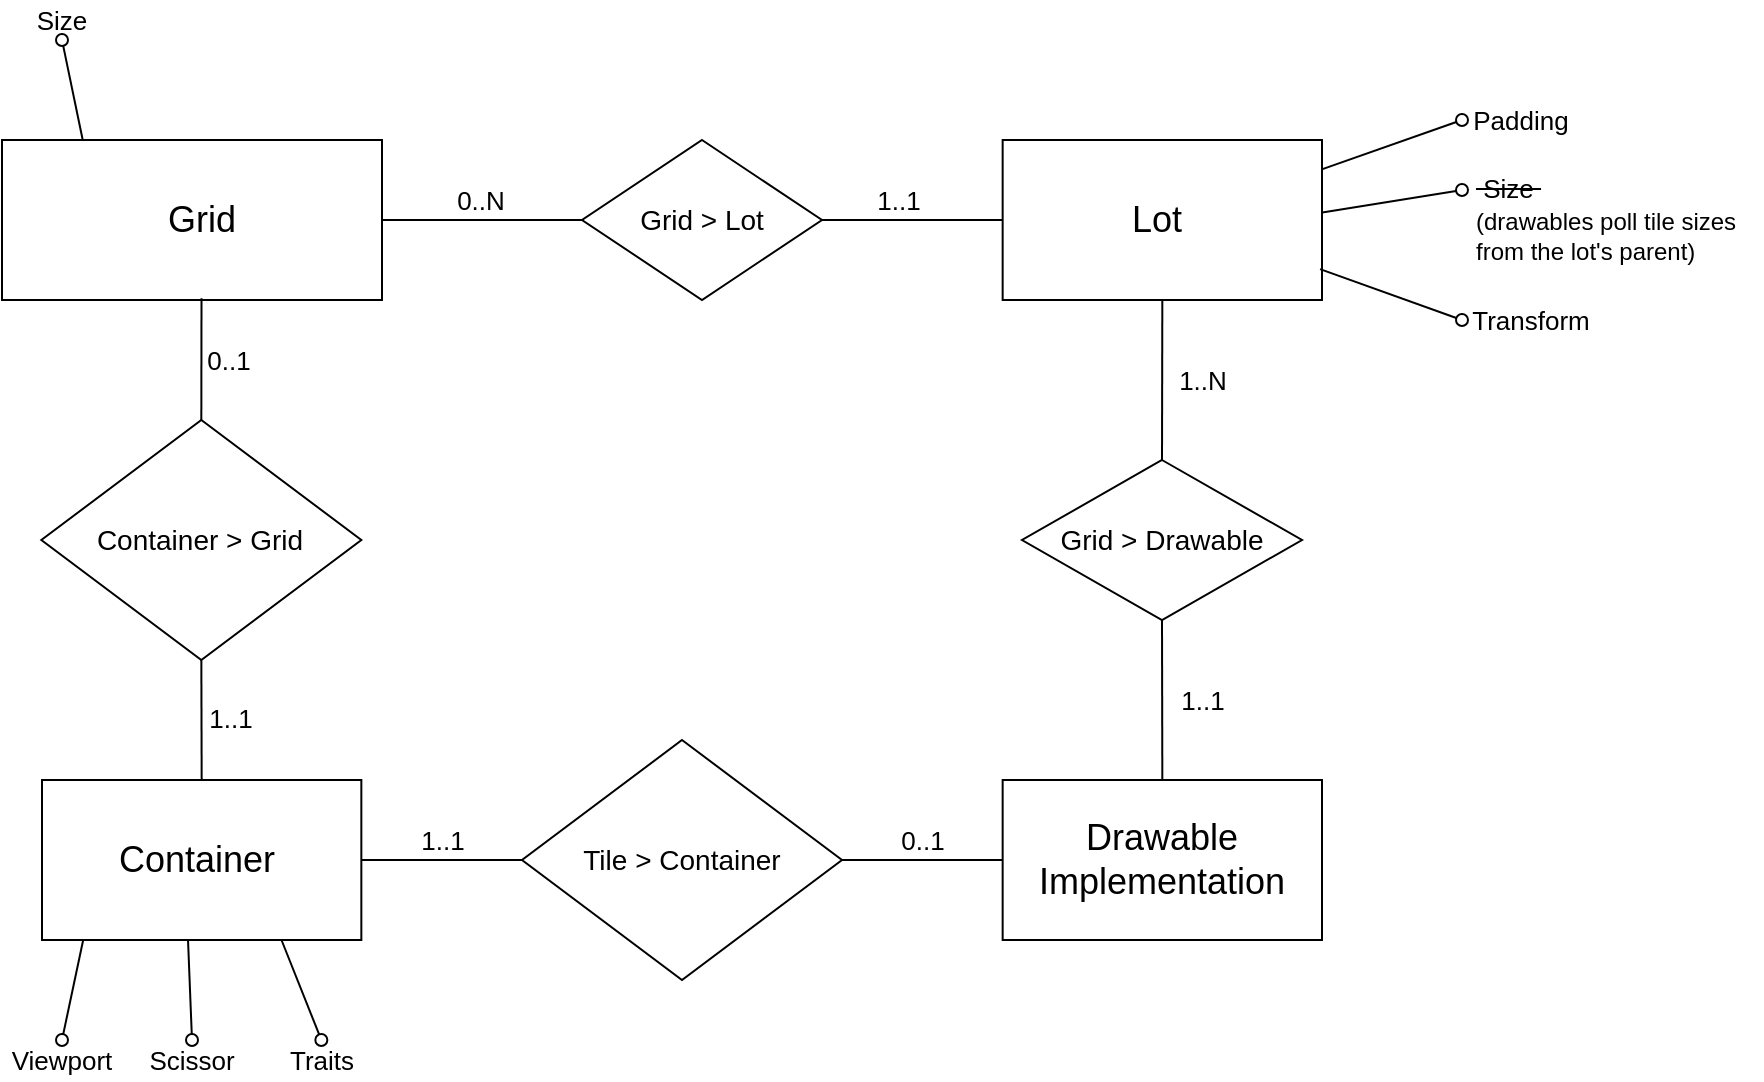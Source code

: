 <mxfile version="19.0.2" type="device"><diagram id="W0QUQjdDogGGCXk3K_v2" name="Page-1"><mxGraphModel dx="678" dy="705" grid="1" gridSize="10" guides="1" tooltips="1" connect="1" arrows="1" fold="1" page="1" pageScale="1" pageWidth="850" pageHeight="1100" math="0" shadow="0"><root><mxCell id="0"/><mxCell id="1" parent="0"/><mxCell id="bjyOvznsDQSHFZ44LQ3w-9" value="" style="endArrow=oval;html=1;rounded=0;fontSize=18;endFill=0;exitX=0.13;exitY=0.991;exitDx=0;exitDy=0;exitPerimeter=0;entryX=0.5;entryY=0;entryDx=0;entryDy=0;" edge="1" parent="1" target="bjyOvznsDQSHFZ44LQ3w-11" source="Di94l-wS998mliaM3AcQ-60"><mxGeometry width="50" height="50" relative="1" as="geometry"><mxPoint x="57.85" y="630.72" as="sourcePoint"/><mxPoint x="25" y="820" as="targetPoint"/></mxGeometry></mxCell><mxCell id="bjyOvznsDQSHFZ44LQ3w-10" value="" style="endArrow=oval;html=1;rounded=0;fontSize=18;endFill=0;exitX=0.457;exitY=0.988;exitDx=0;exitDy=0;exitPerimeter=0;entryX=0.5;entryY=0;entryDx=0;entryDy=0;" edge="1" parent="1" target="bjyOvznsDQSHFZ44LQ3w-12" source="Di94l-wS998mliaM3AcQ-60"><mxGeometry width="50" height="50" relative="1" as="geometry"><mxPoint x="122.07" y="630.96" as="sourcePoint"/><mxPoint x="35" y="830" as="targetPoint"/></mxGeometry></mxCell><mxCell id="Di94l-wS998mliaM3AcQ-13" value="" style="endArrow=oval;html=1;rounded=0;fontSize=18;endFill=0;exitX=0.213;exitY=0.006;exitDx=0;exitDy=0;exitPerimeter=0;entryX=0.5;entryY=1;entryDx=0;entryDy=0;" parent="1" source="Di94l-wS998mliaM3AcQ-11" target="Di94l-wS998mliaM3AcQ-14" edge="1"><mxGeometry width="50" height="50" relative="1" as="geometry"><mxPoint x="60" y="270" as="sourcePoint"/><mxPoint x="60" y="270" as="targetPoint"/></mxGeometry></mxCell><mxCell id="Di94l-wS998mliaM3AcQ-33" value="" style="endArrow=oval;html=1;rounded=0;fontSize=18;endFill=0;exitX=0.997;exitY=0.185;exitDx=0;exitDy=0;exitPerimeter=0;entryX=0;entryY=0.5;entryDx=0;entryDy=0;" parent="1" source="Di94l-wS998mliaM3AcQ-22" target="Di94l-wS998mliaM3AcQ-32" edge="1"><mxGeometry width="50" height="50" relative="1" as="geometry"><mxPoint x="720.33" y="50.0" as="sourcePoint"/><mxPoint x="755.9" y="98.32" as="targetPoint"/></mxGeometry></mxCell><mxCell id="Di94l-wS998mliaM3AcQ-35" value="" style="endArrow=oval;html=1;rounded=0;fontSize=18;endFill=0;exitX=0.996;exitY=0.455;exitDx=0;exitDy=0;exitPerimeter=0;entryX=0;entryY=0.25;entryDx=0;entryDy=0;" parent="1" source="Di94l-wS998mliaM3AcQ-22" target="Di94l-wS998mliaM3AcQ-34" edge="1"><mxGeometry width="50" height="50" relative="1" as="geometry"><mxPoint x="720.33" y="166.72" as="sourcePoint"/><mxPoint x="755" y="130" as="targetPoint"/></mxGeometry></mxCell><mxCell id="Di94l-wS998mliaM3AcQ-11" value="" style="rounded=0;whiteSpace=wrap;html=1;fontSize=18;" parent="1" vertex="1"><mxGeometry x="40" y="120" width="190" height="80" as="geometry"/></mxCell><mxCell id="Di94l-wS998mliaM3AcQ-5" value="Grid" style="text;html=1;strokeColor=none;fillColor=none;align=center;verticalAlign=middle;whiteSpace=wrap;rounded=0;fontSize=18;" parent="1" vertex="1"><mxGeometry x="90" y="140" width="100" height="40" as="geometry"/></mxCell><mxCell id="Di94l-wS998mliaM3AcQ-14" value="Size" style="text;html=1;strokeColor=none;fillColor=none;align=center;verticalAlign=middle;whiteSpace=wrap;rounded=0;fontSize=13;" parent="1" vertex="1"><mxGeometry x="50" y="50" width="40" height="20" as="geometry"/></mxCell><mxCell id="Di94l-wS998mliaM3AcQ-22" value="" style="rounded=0;whiteSpace=wrap;html=1;fontSize=18;" parent="1" vertex="1"><mxGeometry x="540.33" y="120" width="159.67" height="80" as="geometry"/></mxCell><mxCell id="Di94l-wS998mliaM3AcQ-23" value="Lot" style="text;html=1;strokeColor=none;fillColor=none;align=center;verticalAlign=middle;whiteSpace=wrap;rounded=0;fontSize=18;" parent="1" vertex="1"><mxGeometry x="575.33" y="140" width="84.67" height="40" as="geometry"/></mxCell><mxCell id="Di94l-wS998mliaM3AcQ-24" value="" style="rhombus;whiteSpace=wrap;html=1;fontSize=13;" parent="1" vertex="1"><mxGeometry x="330" y="120" width="120" height="80" as="geometry"/></mxCell><mxCell id="Di94l-wS998mliaM3AcQ-25" value="" style="endArrow=none;html=1;rounded=0;fontSize=13;entryX=0;entryY=0.5;entryDx=0;entryDy=0;exitX=1;exitY=0.5;exitDx=0;exitDy=0;" parent="1" source="Di94l-wS998mliaM3AcQ-11" target="Di94l-wS998mliaM3AcQ-24" edge="1"><mxGeometry width="50" height="50" relative="1" as="geometry"><mxPoint x="350" y="300" as="sourcePoint"/><mxPoint x="400" y="250" as="targetPoint"/></mxGeometry></mxCell><mxCell id="Di94l-wS998mliaM3AcQ-26" value="0..N" style="edgeLabel;html=1;align=center;verticalAlign=middle;resizable=0;points=[];fontSize=13;" parent="Di94l-wS998mliaM3AcQ-25" vertex="1" connectable="0"><mxGeometry x="0.456" relative="1" as="geometry"><mxPoint x="-24" y="-10" as="offset"/></mxGeometry></mxCell><mxCell id="Di94l-wS998mliaM3AcQ-29" value="" style="endArrow=none;html=1;rounded=0;fontSize=13;entryX=1;entryY=0.5;entryDx=0;entryDy=0;exitX=0;exitY=0.5;exitDx=0;exitDy=0;" parent="1" source="Di94l-wS998mliaM3AcQ-22" target="Di94l-wS998mliaM3AcQ-24" edge="1"><mxGeometry width="50" height="50" relative="1" as="geometry"><mxPoint x="430" y="230" as="sourcePoint"/><mxPoint x="370" y="170" as="targetPoint"/></mxGeometry></mxCell><mxCell id="Di94l-wS998mliaM3AcQ-30" value="1..1" style="edgeLabel;html=1;align=center;verticalAlign=middle;resizable=0;points=[];fontSize=13;" parent="Di94l-wS998mliaM3AcQ-29" vertex="1" connectable="0"><mxGeometry x="0.456" relative="1" as="geometry"><mxPoint x="13" y="-10" as="offset"/></mxGeometry></mxCell><mxCell id="Di94l-wS998mliaM3AcQ-31" value="Grid &amp;gt; Lot" style="text;html=1;strokeColor=none;fillColor=none;align=center;verticalAlign=middle;whiteSpace=wrap;rounded=0;fontSize=14;" parent="1" vertex="1"><mxGeometry x="350" y="150" width="80" height="20" as="geometry"/></mxCell><mxCell id="Di94l-wS998mliaM3AcQ-32" value="Padding" style="text;html=1;strokeColor=none;fillColor=none;align=center;verticalAlign=middle;whiteSpace=wrap;rounded=0;fontSize=13;" parent="1" vertex="1"><mxGeometry x="770" y="100" width="59.1" height="20" as="geometry"/></mxCell><mxCell id="Di94l-wS998mliaM3AcQ-34" value="&lt;strike&gt;&amp;nbsp;Size&amp;nbsp;&lt;/strike&gt;&lt;br&gt;&lt;font style=&quot;font-size: 12px;&quot;&gt;(drawables poll tile sizes from the lot's parent)&lt;/font&gt;" style="text;html=1;strokeColor=none;fillColor=none;align=left;verticalAlign=middle;whiteSpace=wrap;rounded=0;fontSize=13;spacingLeft=5;" parent="1" vertex="1"><mxGeometry x="770" y="130" width="150" height="60" as="geometry"/></mxCell><mxCell id="Di94l-wS998mliaM3AcQ-36" value="Transform" style="text;html=1;strokeColor=none;fillColor=none;align=center;verticalAlign=middle;whiteSpace=wrap;rounded=0;fontSize=13;" parent="1" vertex="1"><mxGeometry x="770" y="200" width="69.1" height="20" as="geometry"/></mxCell><mxCell id="Di94l-wS998mliaM3AcQ-37" value="" style="endArrow=oval;html=1;rounded=0;fontSize=18;endFill=0;exitX=0.994;exitY=0.807;exitDx=0;exitDy=0;exitPerimeter=0;entryX=0;entryY=0.5;entryDx=0;entryDy=0;" parent="1" source="Di94l-wS998mliaM3AcQ-22" target="Di94l-wS998mliaM3AcQ-36" edge="1"><mxGeometry width="50" height="50" relative="1" as="geometry"><mxPoint x="729.79" y="154.8" as="sourcePoint"/><mxPoint x="830" y="130" as="targetPoint"/></mxGeometry></mxCell><mxCell id="Di94l-wS998mliaM3AcQ-40" value="" style="endArrow=none;html=1;rounded=0;fontSize=13;exitX=0.5;exitY=1;exitDx=0;exitDy=0;entryX=0.5;entryY=0;entryDx=0;entryDy=0;" parent="1" source="Di94l-wS998mliaM3AcQ-22" edge="1"><mxGeometry width="50" height="50" relative="1" as="geometry"><mxPoint x="550.33" y="170" as="sourcePoint"/><mxPoint x="620" y="280" as="targetPoint"/></mxGeometry></mxCell><mxCell id="Di94l-wS998mliaM3AcQ-41" value="1..N" style="edgeLabel;html=1;align=center;verticalAlign=middle;resizable=0;points=[];fontSize=13;" parent="Di94l-wS998mliaM3AcQ-40" vertex="1" connectable="0"><mxGeometry x="0.456" relative="1" as="geometry"><mxPoint x="20" y="-18" as="offset"/></mxGeometry></mxCell><mxCell id="Di94l-wS998mliaM3AcQ-54" value="" style="rhombus;whiteSpace=wrap;html=1;fontSize=13;" parent="1" vertex="1"><mxGeometry x="300" y="420" width="160" height="120" as="geometry"/></mxCell><mxCell id="Di94l-wS998mliaM3AcQ-55" value="Tile &amp;gt; Container" style="text;html=1;strokeColor=none;fillColor=none;align=center;verticalAlign=middle;whiteSpace=wrap;rounded=0;fontSize=14;" parent="1" vertex="1"><mxGeometry x="320" y="470" width="120" height="20" as="geometry"/></mxCell><mxCell id="Di94l-wS998mliaM3AcQ-56" value="" style="endArrow=none;html=1;rounded=0;fontSize=13;entryX=1;entryY=0.5;entryDx=0;entryDy=0;exitX=0;exitY=0.5;exitDx=0;exitDy=0;" parent="1" target="Di94l-wS998mliaM3AcQ-54" edge="1"><mxGeometry width="50" height="50" relative="1" as="geometry"><mxPoint x="540.33" y="480" as="sourcePoint"/><mxPoint x="630" y="370" as="targetPoint"/></mxGeometry></mxCell><mxCell id="Di94l-wS998mliaM3AcQ-57" value="0..1" style="edgeLabel;html=1;align=center;verticalAlign=middle;resizable=0;points=[];fontSize=13;" parent="Di94l-wS998mliaM3AcQ-56" vertex="1" connectable="0"><mxGeometry x="0.456" relative="1" as="geometry"><mxPoint x="18" y="-10" as="offset"/></mxGeometry></mxCell><mxCell id="Di94l-wS998mliaM3AcQ-58" value="" style="endArrow=none;html=1;rounded=0;fontSize=13;entryX=0;entryY=0.5;entryDx=0;entryDy=0;exitX=1;exitY=0.5;exitDx=0;exitDy=0;" parent="1" source="Di94l-wS998mliaM3AcQ-60" target="Di94l-wS998mliaM3AcQ-54" edge="1"><mxGeometry width="50" height="50" relative="1" as="geometry"><mxPoint x="220" y="480" as="sourcePoint"/><mxPoint x="470" y="490" as="targetPoint"/></mxGeometry></mxCell><mxCell id="Di94l-wS998mliaM3AcQ-59" value="1..1" style="edgeLabel;html=1;align=center;verticalAlign=middle;resizable=0;points=[];fontSize=13;" parent="Di94l-wS998mliaM3AcQ-58" vertex="1" connectable="0"><mxGeometry x="0.456" relative="1" as="geometry"><mxPoint x="-18" y="-10" as="offset"/></mxGeometry></mxCell><mxCell id="Di94l-wS998mliaM3AcQ-60" value="" style="rounded=0;whiteSpace=wrap;html=1;fontSize=18;" parent="1" vertex="1"><mxGeometry x="60" y="440" width="159.67" height="80" as="geometry"/></mxCell><mxCell id="Di94l-wS998mliaM3AcQ-61" value="Container" style="text;html=1;strokeColor=none;fillColor=none;align=center;verticalAlign=middle;whiteSpace=wrap;rounded=0;fontSize=18;" parent="1" vertex="1"><mxGeometry x="95.0" y="460" width="84.67" height="40" as="geometry"/></mxCell><mxCell id="Di94l-wS998mliaM3AcQ-62" value="" style="endArrow=oval;html=1;rounded=0;fontSize=18;endFill=0;exitX=0.75;exitY=1;exitDx=0;exitDy=0;entryX=0.5;entryY=0;entryDx=0;entryDy=0;" parent="1" source="Di94l-wS998mliaM3AcQ-60" target="Di94l-wS998mliaM3AcQ-63" edge="1"><mxGeometry width="50" height="50" relative="1" as="geometry"><mxPoint x="234.002" y="609.28" as="sourcePoint"/><mxPoint x="290.7" y="578.32" as="targetPoint"/></mxGeometry></mxCell><mxCell id="Di94l-wS998mliaM3AcQ-63" value="Traits" style="text;html=1;strokeColor=none;fillColor=none;align=center;verticalAlign=middle;whiteSpace=wrap;rounded=0;fontSize=13;" parent="1" vertex="1"><mxGeometry x="179.67" y="570" width="40" height="20" as="geometry"/></mxCell><mxCell id="Di94l-wS998mliaM3AcQ-64" value="" style="rhombus;whiteSpace=wrap;html=1;fontSize=13;" parent="1" vertex="1"><mxGeometry x="59.67" y="260" width="160" height="120" as="geometry"/></mxCell><mxCell id="Di94l-wS998mliaM3AcQ-65" value="Container &amp;gt; Grid" style="text;html=1;strokeColor=none;fillColor=none;align=center;verticalAlign=middle;whiteSpace=wrap;rounded=0;fontSize=14;" parent="1" vertex="1"><mxGeometry x="79.34" y="310" width="120" height="20" as="geometry"/></mxCell><mxCell id="Di94l-wS998mliaM3AcQ-66" value="" style="endArrow=none;html=1;rounded=0;fontSize=13;entryX=0.5;entryY=1;entryDx=0;entryDy=0;exitX=0.5;exitY=0;exitDx=0;exitDy=0;" parent="1" source="Di94l-wS998mliaM3AcQ-60" target="Di94l-wS998mliaM3AcQ-64" edge="1"><mxGeometry width="50" height="50" relative="1" as="geometry"><mxPoint x="229.67" y="490" as="sourcePoint"/><mxPoint x="310.0" y="490" as="targetPoint"/></mxGeometry></mxCell><mxCell id="Di94l-wS998mliaM3AcQ-67" value="1..1" style="edgeLabel;html=1;align=center;verticalAlign=middle;resizable=0;points=[];fontSize=13;" parent="Di94l-wS998mliaM3AcQ-66" vertex="1" connectable="0"><mxGeometry x="0.456" relative="1" as="geometry"><mxPoint x="14" y="12" as="offset"/></mxGeometry></mxCell><mxCell id="Di94l-wS998mliaM3AcQ-68" value="" style="endArrow=none;html=1;rounded=0;fontSize=13;entryX=0.5;entryY=0;entryDx=0;entryDy=0;exitX=0.525;exitY=0.989;exitDx=0;exitDy=0;exitPerimeter=0;" parent="1" source="Di94l-wS998mliaM3AcQ-11" target="Di94l-wS998mliaM3AcQ-64" edge="1"><mxGeometry width="50" height="50" relative="1" as="geometry"><mxPoint x="149.835" y="450" as="sourcePoint"/><mxPoint x="149.67" y="390" as="targetPoint"/></mxGeometry></mxCell><mxCell id="Di94l-wS998mliaM3AcQ-69" value="0..1" style="edgeLabel;html=1;align=center;verticalAlign=middle;resizable=0;points=[];fontSize=13;" parent="Di94l-wS998mliaM3AcQ-68" vertex="1" connectable="0"><mxGeometry x="0.456" relative="1" as="geometry"><mxPoint x="13" y="-14" as="offset"/></mxGeometry></mxCell><mxCell id="bjyOvznsDQSHFZ44LQ3w-1" value="" style="rounded=0;whiteSpace=wrap;html=1;fontSize=18;" vertex="1" parent="1"><mxGeometry x="540.33" y="440" width="159.67" height="80" as="geometry"/></mxCell><mxCell id="bjyOvznsDQSHFZ44LQ3w-2" value="Drawable&lt;br&gt;Implementation" style="text;html=1;strokeColor=none;fillColor=none;align=center;verticalAlign=middle;whiteSpace=wrap;rounded=0;fontSize=18;" vertex="1" parent="1"><mxGeometry x="550.17" y="450" width="140" height="60" as="geometry"/></mxCell><mxCell id="bjyOvznsDQSHFZ44LQ3w-5" value="" style="rhombus;whiteSpace=wrap;html=1;fontSize=13;" vertex="1" parent="1"><mxGeometry x="550" y="280" width="140" height="80" as="geometry"/></mxCell><mxCell id="bjyOvznsDQSHFZ44LQ3w-6" value="Grid &amp;gt; Drawable" style="text;html=1;strokeColor=none;fillColor=none;align=center;verticalAlign=middle;whiteSpace=wrap;rounded=0;fontSize=14;" vertex="1" parent="1"><mxGeometry x="564.92" y="310" width="110.16" height="20" as="geometry"/></mxCell><mxCell id="bjyOvznsDQSHFZ44LQ3w-7" value="" style="endArrow=none;html=1;rounded=0;fontSize=13;exitX=0.5;exitY=0;exitDx=0;exitDy=0;entryX=0.5;entryY=1;entryDx=0;entryDy=0;" edge="1" parent="1" source="bjyOvznsDQSHFZ44LQ3w-1" target="bjyOvznsDQSHFZ44LQ3w-5"><mxGeometry width="50" height="50" relative="1" as="geometry"><mxPoint x="470.165" y="310" as="sourcePoint"/><mxPoint x="470" y="390" as="targetPoint"/></mxGeometry></mxCell><mxCell id="bjyOvznsDQSHFZ44LQ3w-8" value="1..1" style="edgeLabel;html=1;align=center;verticalAlign=middle;resizable=0;points=[];fontSize=13;" vertex="1" connectable="0" parent="bjyOvznsDQSHFZ44LQ3w-7"><mxGeometry x="0.456" relative="1" as="geometry"><mxPoint x="20" y="18" as="offset"/></mxGeometry></mxCell><mxCell id="bjyOvznsDQSHFZ44LQ3w-11" value="Viewport" style="text;html=1;strokeColor=none;fillColor=none;align=center;verticalAlign=middle;whiteSpace=wrap;rounded=0;fontSize=13;" vertex="1" parent="1"><mxGeometry x="40" y="570" width="60" height="20" as="geometry"/></mxCell><mxCell id="bjyOvznsDQSHFZ44LQ3w-12" value="Scissor" style="text;html=1;strokeColor=none;fillColor=none;align=center;verticalAlign=middle;whiteSpace=wrap;rounded=0;fontSize=13;" vertex="1" parent="1"><mxGeometry x="105" y="570" width="60" height="20" as="geometry"/></mxCell></root></mxGraphModel></diagram></mxfile>